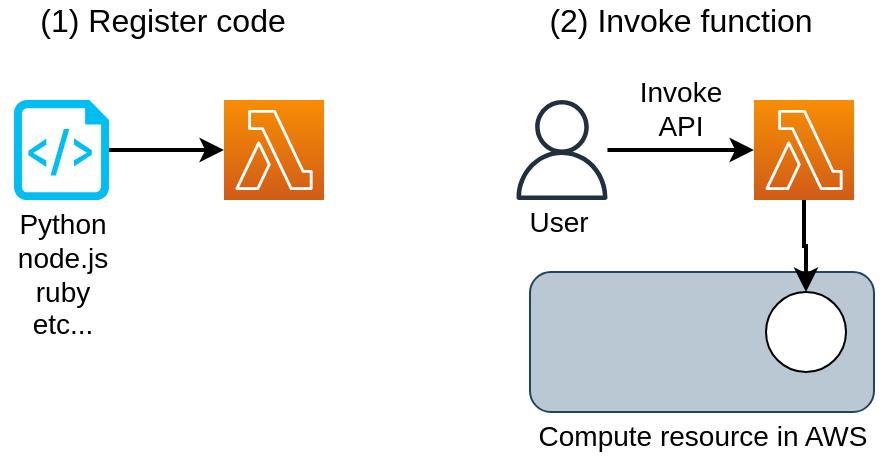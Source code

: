<mxfile version="13.3.9" type="device"><diagram id="GwXTYFXpu8BeRMh2hNTO" name="Page-1"><mxGraphModel dx="1097" dy="568" grid="1" gridSize="10" guides="1" tooltips="1" connect="1" arrows="1" fold="1" page="1" pageScale="1" pageWidth="850" pageHeight="1100" math="0" shadow="0"><root><mxCell id="0"/><mxCell id="1" parent="0"/><mxCell id="KjZE3eNQ7HnKkb4x6hqz-18" value="" style="rounded=1;whiteSpace=wrap;html=1;fillColor=#bac8d3;strokeColor=#23445d;glass=0;" vertex="1" parent="1"><mxGeometry x="328" y="176" width="172" height="70" as="geometry"/></mxCell><mxCell id="KjZE3eNQ7HnKkb4x6hqz-7" style="edgeStyle=orthogonalEdgeStyle;rounded=0;orthogonalLoop=1;jettySize=auto;html=1;fontSize=16;strokeWidth=2;" edge="1" parent="1" source="KjZE3eNQ7HnKkb4x6hqz-1" target="KjZE3eNQ7HnKkb4x6hqz-6"><mxGeometry relative="1" as="geometry"/></mxCell><mxCell id="KjZE3eNQ7HnKkb4x6hqz-1" value="" style="verticalLabelPosition=bottom;html=1;verticalAlign=top;align=center;strokeColor=none;fillColor=#00BEF2;shape=mxgraph.azure.script_file;pointerEvents=1;" vertex="1" parent="1"><mxGeometry x="70" y="90" width="47.5" height="50" as="geometry"/></mxCell><mxCell id="KjZE3eNQ7HnKkb4x6hqz-5" value="(1) Register code" style="text;html=1;align=center;verticalAlign=middle;resizable=0;points=[];autosize=1;fontSize=16;" vertex="1" parent="1"><mxGeometry x="74" y="40" width="140" height="20" as="geometry"/></mxCell><mxCell id="KjZE3eNQ7HnKkb4x6hqz-6" value="" style="outlineConnect=0;fontColor=#232F3E;gradientColor=#F78E04;gradientDirection=north;fillColor=#D05C17;strokeColor=#ffffff;dashed=0;verticalLabelPosition=bottom;verticalAlign=top;align=center;html=1;fontSize=12;fontStyle=0;aspect=fixed;shape=mxgraph.aws4.resourceIcon;resIcon=mxgraph.aws4.lambda;" vertex="1" parent="1"><mxGeometry x="175" y="90" width="50" height="50" as="geometry"/></mxCell><mxCell id="KjZE3eNQ7HnKkb4x6hqz-8" value="Python&lt;br style=&quot;font-size: 14px;&quot;&gt;node.js&lt;br style=&quot;font-size: 14px;&quot;&gt;ruby&lt;br style=&quot;font-size: 14px;&quot;&gt;etc..." style="text;html=1;align=center;verticalAlign=middle;resizable=0;points=[];autosize=1;fontSize=14;" vertex="1" parent="1"><mxGeometry x="63.75" y="142" width="60" height="70" as="geometry"/></mxCell><mxCell id="KjZE3eNQ7HnKkb4x6hqz-9" value="(2) Invoke function" style="text;html=1;align=center;verticalAlign=middle;resizable=0;points=[];autosize=1;fontSize=16;" vertex="1" parent="1"><mxGeometry x="328" y="40" width="150" height="20" as="geometry"/></mxCell><mxCell id="KjZE3eNQ7HnKkb4x6hqz-13" style="edgeStyle=orthogonalEdgeStyle;rounded=0;orthogonalLoop=1;jettySize=auto;html=1;strokeWidth=2;fontSize=14;" edge="1" parent="1" source="KjZE3eNQ7HnKkb4x6hqz-10" target="KjZE3eNQ7HnKkb4x6hqz-11"><mxGeometry relative="1" as="geometry"/></mxCell><mxCell id="KjZE3eNQ7HnKkb4x6hqz-10" value="" style="outlineConnect=0;fontColor=#232F3E;gradientColor=none;fillColor=#232F3E;strokeColor=none;dashed=0;verticalLabelPosition=bottom;verticalAlign=top;align=center;html=1;fontSize=12;fontStyle=0;aspect=fixed;pointerEvents=1;shape=mxgraph.aws4.user;" vertex="1" parent="1"><mxGeometry x="319" y="90" width="50" height="50" as="geometry"/></mxCell><mxCell id="KjZE3eNQ7HnKkb4x6hqz-22" style="edgeStyle=orthogonalEdgeStyle;rounded=0;orthogonalLoop=1;jettySize=auto;html=1;strokeWidth=2;fontSize=14;" edge="1" parent="1" source="KjZE3eNQ7HnKkb4x6hqz-11" target="KjZE3eNQ7HnKkb4x6hqz-19"><mxGeometry relative="1" as="geometry"><Array as="points"><mxPoint x="465" y="163"/><mxPoint x="466" y="163"/></Array></mxGeometry></mxCell><mxCell id="KjZE3eNQ7HnKkb4x6hqz-11" value="" style="outlineConnect=0;fontColor=#232F3E;gradientColor=#F78E04;gradientDirection=north;fillColor=#D05C17;strokeColor=#ffffff;dashed=0;verticalLabelPosition=bottom;verticalAlign=top;align=center;html=1;fontSize=12;fontStyle=0;aspect=fixed;shape=mxgraph.aws4.resourceIcon;resIcon=mxgraph.aws4.lambda;" vertex="1" parent="1"><mxGeometry x="440" y="90" width="50" height="50" as="geometry"/></mxCell><mxCell id="KjZE3eNQ7HnKkb4x6hqz-14" value="Invoke&lt;br&gt;API" style="text;html=1;align=center;verticalAlign=middle;resizable=0;points=[];autosize=1;fontSize=14;" vertex="1" parent="1"><mxGeometry x="373" y="74" width="60" height="40" as="geometry"/></mxCell><mxCell id="KjZE3eNQ7HnKkb4x6hqz-15" value="User" style="text;html=1;align=center;verticalAlign=middle;resizable=0;points=[];autosize=1;fontSize=14;" vertex="1" parent="1"><mxGeometry x="317" y="141" width="50" height="20" as="geometry"/></mxCell><mxCell id="KjZE3eNQ7HnKkb4x6hqz-19" value="" style="ellipse;whiteSpace=wrap;html=1;aspect=fixed;fontSize=15;" vertex="1" parent="1"><mxGeometry x="446" y="186" width="40" height="40" as="geometry"/></mxCell><mxCell id="KjZE3eNQ7HnKkb4x6hqz-21" value="Compute resource in AWS" style="text;html=1;align=center;verticalAlign=middle;resizable=0;points=[];autosize=1;fontSize=14;" vertex="1" parent="1"><mxGeometry x="324" y="248" width="180" height="20" as="geometry"/></mxCell></root></mxGraphModel></diagram></mxfile>